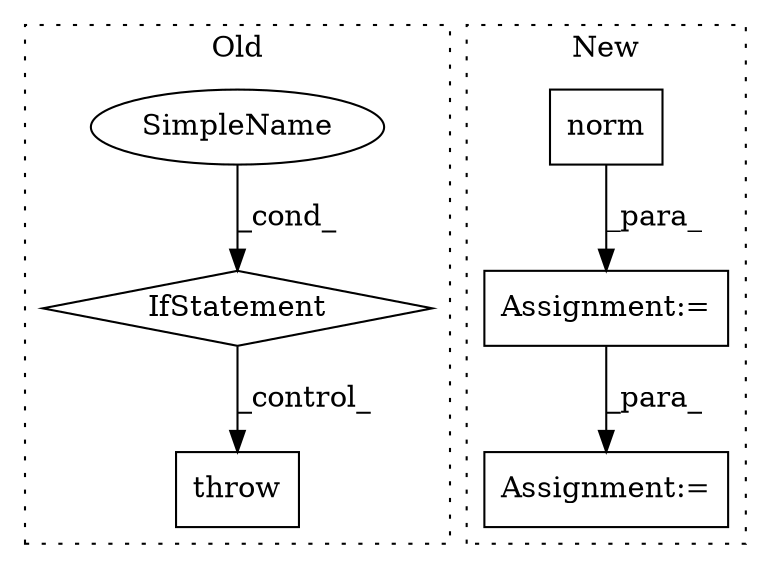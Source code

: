 digraph G {
subgraph cluster0 {
1 [label="throw" a="53" s="1940" l="6" shape="box"];
5 [label="IfStatement" a="25" s="1902,1922" l="4,2" shape="diamond"];
6 [label="SimpleName" a="42" s="" l="" shape="ellipse"];
label = "Old";
style="dotted";
}
subgraph cluster1 {
2 [label="norm" a="32" s="1558,1569" l="5,1" shape="box"];
3 [label="Assignment:=" a="7" s="1589" l="1" shape="box"];
4 [label="Assignment:=" a="7" s="2632" l="1" shape="box"];
label = "New";
style="dotted";
}
2 -> 3 [label="_para_"];
3 -> 4 [label="_para_"];
5 -> 1 [label="_control_"];
6 -> 5 [label="_cond_"];
}
